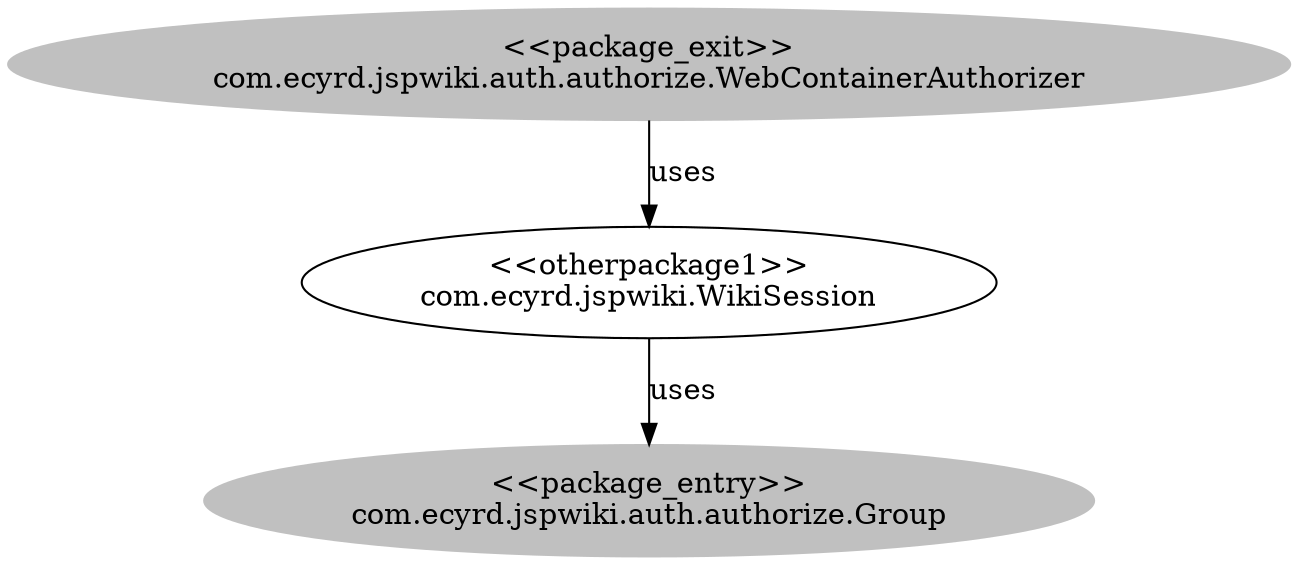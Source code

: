 digraph cd {
	com_ecyrd_jspwiki_auth_authorize_WebContainerAuthorizer [label="<<package_exit>>
com.ecyrd.jspwiki.auth.authorize.WebContainerAuthorizer",style=filled,color="grey"];
	com_ecyrd_jspwiki_auth_authorize_Group [label="<<package_entry>>
com.ecyrd.jspwiki.auth.authorize.Group",style=filled,color="grey"];
	com_ecyrd_jspwiki_WikiSession [label="<<otherpackage1>>
com.ecyrd.jspwiki.WikiSession"];
	com_ecyrd_jspwiki_auth_authorize_WebContainerAuthorizer -> com_ecyrd_jspwiki_WikiSession [label=uses];
	com_ecyrd_jspwiki_WikiSession -> com_ecyrd_jspwiki_auth_authorize_Group [label=uses];
}
